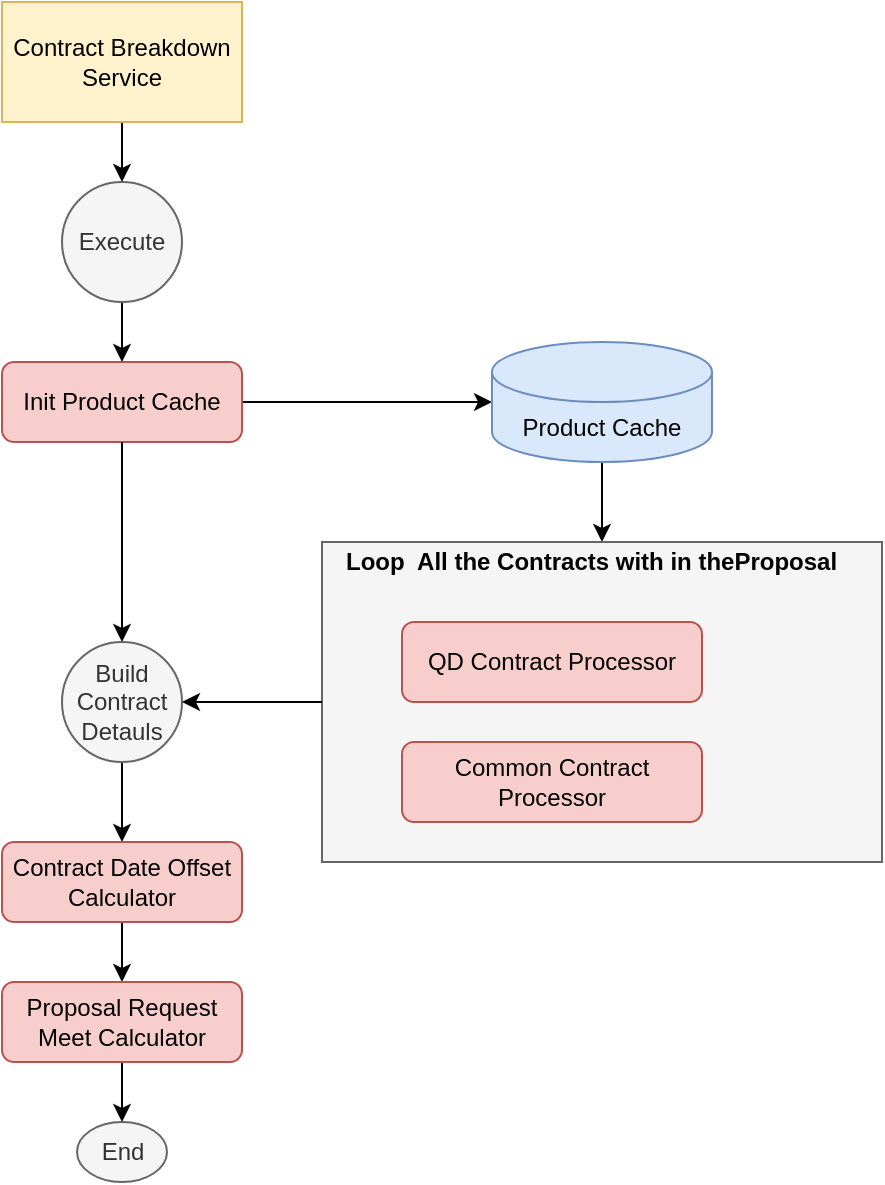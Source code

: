 <mxfile version="14.8.3" type="github"><diagram id="BUYZDiZNFLzw7HfOhVc0" name="Page-1"><mxGraphModel dx="1422" dy="882" grid="1" gridSize="10" guides="1" tooltips="1" connect="1" arrows="1" fold="1" page="1" pageScale="1" pageWidth="827" pageHeight="1169" math="0" shadow="0"><root><mxCell id="0"/><mxCell id="1" parent="0"/><mxCell id="_FsIl5iTSnaacLum05La-9" style="edgeStyle=orthogonalEdgeStyle;rounded=0;orthogonalLoop=1;jettySize=auto;html=1;entryX=0;entryY=0.5;entryDx=0;entryDy=0;entryPerimeter=0;" parent="1" source="_FsIl5iTSnaacLum05La-3" target="_FsIl5iTSnaacLum05La-4" edge="1"><mxGeometry relative="1" as="geometry"/></mxCell><mxCell id="_FsIl5iTSnaacLum05La-3" value="Init Product Cache" style="rounded=1;whiteSpace=wrap;html=1;fillColor=#f8cecc;strokeColor=#b85450;" parent="1" vertex="1"><mxGeometry x="80" y="220" width="120" height="40" as="geometry"/></mxCell><mxCell id="_FsIl5iTSnaacLum05La-43" style="edgeStyle=orthogonalEdgeStyle;rounded=0;orthogonalLoop=1;jettySize=auto;html=1;exitX=0.5;exitY=1;exitDx=0;exitDy=0;exitPerimeter=0;" parent="1" source="_FsIl5iTSnaacLum05La-4" target="_FsIl5iTSnaacLum05La-24" edge="1"><mxGeometry relative="1" as="geometry"/></mxCell><mxCell id="_FsIl5iTSnaacLum05La-4" value="Product Cache" style="shape=cylinder3;whiteSpace=wrap;html=1;boundedLbl=1;backgroundOutline=1;size=15;fillColor=#dae8fc;strokeColor=#6c8ebf;" parent="1" vertex="1"><mxGeometry x="325" y="210" width="110" height="60" as="geometry"/></mxCell><mxCell id="_FsIl5iTSnaacLum05La-8" style="edgeStyle=orthogonalEdgeStyle;rounded=0;orthogonalLoop=1;jettySize=auto;html=1;" parent="1" source="_FsIl5iTSnaacLum05La-5" target="_FsIl5iTSnaacLum05La-3" edge="1"><mxGeometry relative="1" as="geometry"/></mxCell><mxCell id="_FsIl5iTSnaacLum05La-5" value="Execute" style="ellipse;whiteSpace=wrap;html=1;aspect=fixed;fillColor=#f5f5f5;strokeColor=#666666;fontColor=#333333;" parent="1" vertex="1"><mxGeometry x="110" y="130" width="60" height="60" as="geometry"/></mxCell><mxCell id="_FsIl5iTSnaacLum05La-7" style="edgeStyle=orthogonalEdgeStyle;rounded=0;orthogonalLoop=1;jettySize=auto;html=1;entryX=0.5;entryY=0;entryDx=0;entryDy=0;" parent="1" source="_FsIl5iTSnaacLum05La-6" target="_FsIl5iTSnaacLum05La-5" edge="1"><mxGeometry relative="1" as="geometry"/></mxCell><mxCell id="_FsIl5iTSnaacLum05La-6" value="Contract Breakdown Service" style="rounded=0;whiteSpace=wrap;html=1;fillColor=#fff2cc;strokeColor=#d6b656;" parent="1" vertex="1"><mxGeometry x="80" y="40" width="120" height="60" as="geometry"/></mxCell><mxCell id="_FsIl5iTSnaacLum05La-14" style="edgeStyle=orthogonalEdgeStyle;rounded=0;orthogonalLoop=1;jettySize=auto;html=1;entryX=0.5;entryY=0;entryDx=0;entryDy=0;exitX=0.5;exitY=1;exitDx=0;exitDy=0;" parent="1" source="_FsIl5iTSnaacLum05La-3" target="_FsIl5iTSnaacLum05La-41" edge="1"><mxGeometry relative="1" as="geometry"><mxPoint x="140" y="400" as="sourcePoint"/><mxPoint x="140" y="310" as="targetPoint"/></mxGeometry></mxCell><mxCell id="_FsIl5iTSnaacLum05La-32" style="edgeStyle=orthogonalEdgeStyle;rounded=0;orthogonalLoop=1;jettySize=auto;html=1;exitX=0.5;exitY=1;exitDx=0;exitDy=0;" parent="1" source="_FsIl5iTSnaacLum05La-41" target="_FsIl5iTSnaacLum05La-30" edge="1"><mxGeometry relative="1" as="geometry"><mxPoint x="140" y="480" as="sourcePoint"/></mxGeometry></mxCell><mxCell id="_FsIl5iTSnaacLum05La-33" style="edgeStyle=orthogonalEdgeStyle;rounded=0;orthogonalLoop=1;jettySize=auto;html=1;" parent="1" source="_FsIl5iTSnaacLum05La-30" target="_FsIl5iTSnaacLum05La-31" edge="1"><mxGeometry relative="1" as="geometry"/></mxCell><mxCell id="_FsIl5iTSnaacLum05La-30" value="Contract Date Offset Calculator" style="rounded=1;whiteSpace=wrap;html=1;fillColor=#f8cecc;strokeColor=#b85450;" parent="1" vertex="1"><mxGeometry x="80" y="460" width="120" height="40" as="geometry"/></mxCell><mxCell id="_FsIl5iTSnaacLum05La-35" style="edgeStyle=orthogonalEdgeStyle;rounded=0;orthogonalLoop=1;jettySize=auto;html=1;entryX=0.5;entryY=0;entryDx=0;entryDy=0;" parent="1" source="_FsIl5iTSnaacLum05La-31" target="_FsIl5iTSnaacLum05La-34" edge="1"><mxGeometry relative="1" as="geometry"/></mxCell><mxCell id="_FsIl5iTSnaacLum05La-31" value="Proposal Request Meet Calculator" style="rounded=1;whiteSpace=wrap;html=1;fillColor=#f8cecc;strokeColor=#b85450;" parent="1" vertex="1"><mxGeometry x="80" y="530" width="120" height="40" as="geometry"/></mxCell><mxCell id="_FsIl5iTSnaacLum05La-34" value="End" style="ellipse;whiteSpace=wrap;html=1;fillColor=#f5f5f5;strokeColor=#666666;fontColor=#333333;" parent="1" vertex="1"><mxGeometry x="117.5" y="600" width="45" height="30" as="geometry"/></mxCell><mxCell id="_FsIl5iTSnaacLum05La-40" value="" style="group" parent="1" vertex="1" connectable="0"><mxGeometry x="240" y="310" width="280" height="160" as="geometry"/></mxCell><mxCell id="_FsIl5iTSnaacLum05La-24" value="" style="rounded=0;whiteSpace=wrap;html=1;fillColor=#f5f5f5;strokeColor=#666666;fontColor=#333333;" parent="_FsIl5iTSnaacLum05La-40" vertex="1"><mxGeometry width="280" height="160" as="geometry"/></mxCell><mxCell id="_FsIl5iTSnaacLum05La-25" value="&lt;b&gt;Loop&amp;nbsp; All the Contracts with in theProposal&lt;/b&gt;" style="text;html=1;strokeColor=none;fillColor=none;align=left;verticalAlign=middle;whiteSpace=wrap;rounded=0;" parent="_FsIl5iTSnaacLum05La-40" vertex="1"><mxGeometry x="10" width="270" height="19.35" as="geometry"/></mxCell><mxCell id="_FsIl5iTSnaacLum05La-15" value="QD Contract Processor" style="rounded=1;whiteSpace=wrap;html=1;fillColor=#f8cecc;strokeColor=#b85450;" parent="_FsIl5iTSnaacLum05La-40" vertex="1"><mxGeometry x="40" y="40" width="150" height="40" as="geometry"/></mxCell><mxCell id="_FsIl5iTSnaacLum05La-39" value="Common Contract Processor" style="rounded=1;whiteSpace=wrap;html=1;fillColor=#f8cecc;strokeColor=#b85450;" parent="_FsIl5iTSnaacLum05La-40" vertex="1"><mxGeometry x="40" y="100" width="150" height="40" as="geometry"/></mxCell><mxCell id="_FsIl5iTSnaacLum05La-41" value="Build Contract Detauls" style="ellipse;whiteSpace=wrap;html=1;aspect=fixed;fillColor=#f5f5f5;strokeColor=#666666;fontColor=#333333;" parent="1" vertex="1"><mxGeometry x="110" y="360" width="60" height="60" as="geometry"/></mxCell><mxCell id="_FsIl5iTSnaacLum05La-42" style="edgeStyle=orthogonalEdgeStyle;rounded=0;orthogonalLoop=1;jettySize=auto;html=1;entryX=1;entryY=0.5;entryDx=0;entryDy=0;" parent="1" source="_FsIl5iTSnaacLum05La-24" target="_FsIl5iTSnaacLum05La-41" edge="1"><mxGeometry relative="1" as="geometry"/></mxCell></root></mxGraphModel></diagram></mxfile>
